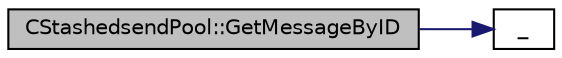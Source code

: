 digraph "CStashedsendPool::GetMessageByID"
{
  edge [fontname="Helvetica",fontsize="10",labelfontname="Helvetica",labelfontsize="10"];
  node [fontname="Helvetica",fontsize="10",shape=record];
  rankdir="LR";
  Node1168 [label="CStashedsendPool::GetMessageByID",height=0.2,width=0.4,color="black", fillcolor="grey75", style="filled", fontcolor="black"];
  Node1168 -> Node1169 [color="midnightblue",fontsize="10",style="solid",fontname="Helvetica"];
  Node1169 [label="_",height=0.2,width=0.4,color="black", fillcolor="white", style="filled",URL="$d9/d6d/ui__interface_8h.html#aad133bb6103b53cebf03fd01e2f11ba1",tooltip="Translation function: Call Translate signal on UI interface, which returns a boost::optional result..."];
}
